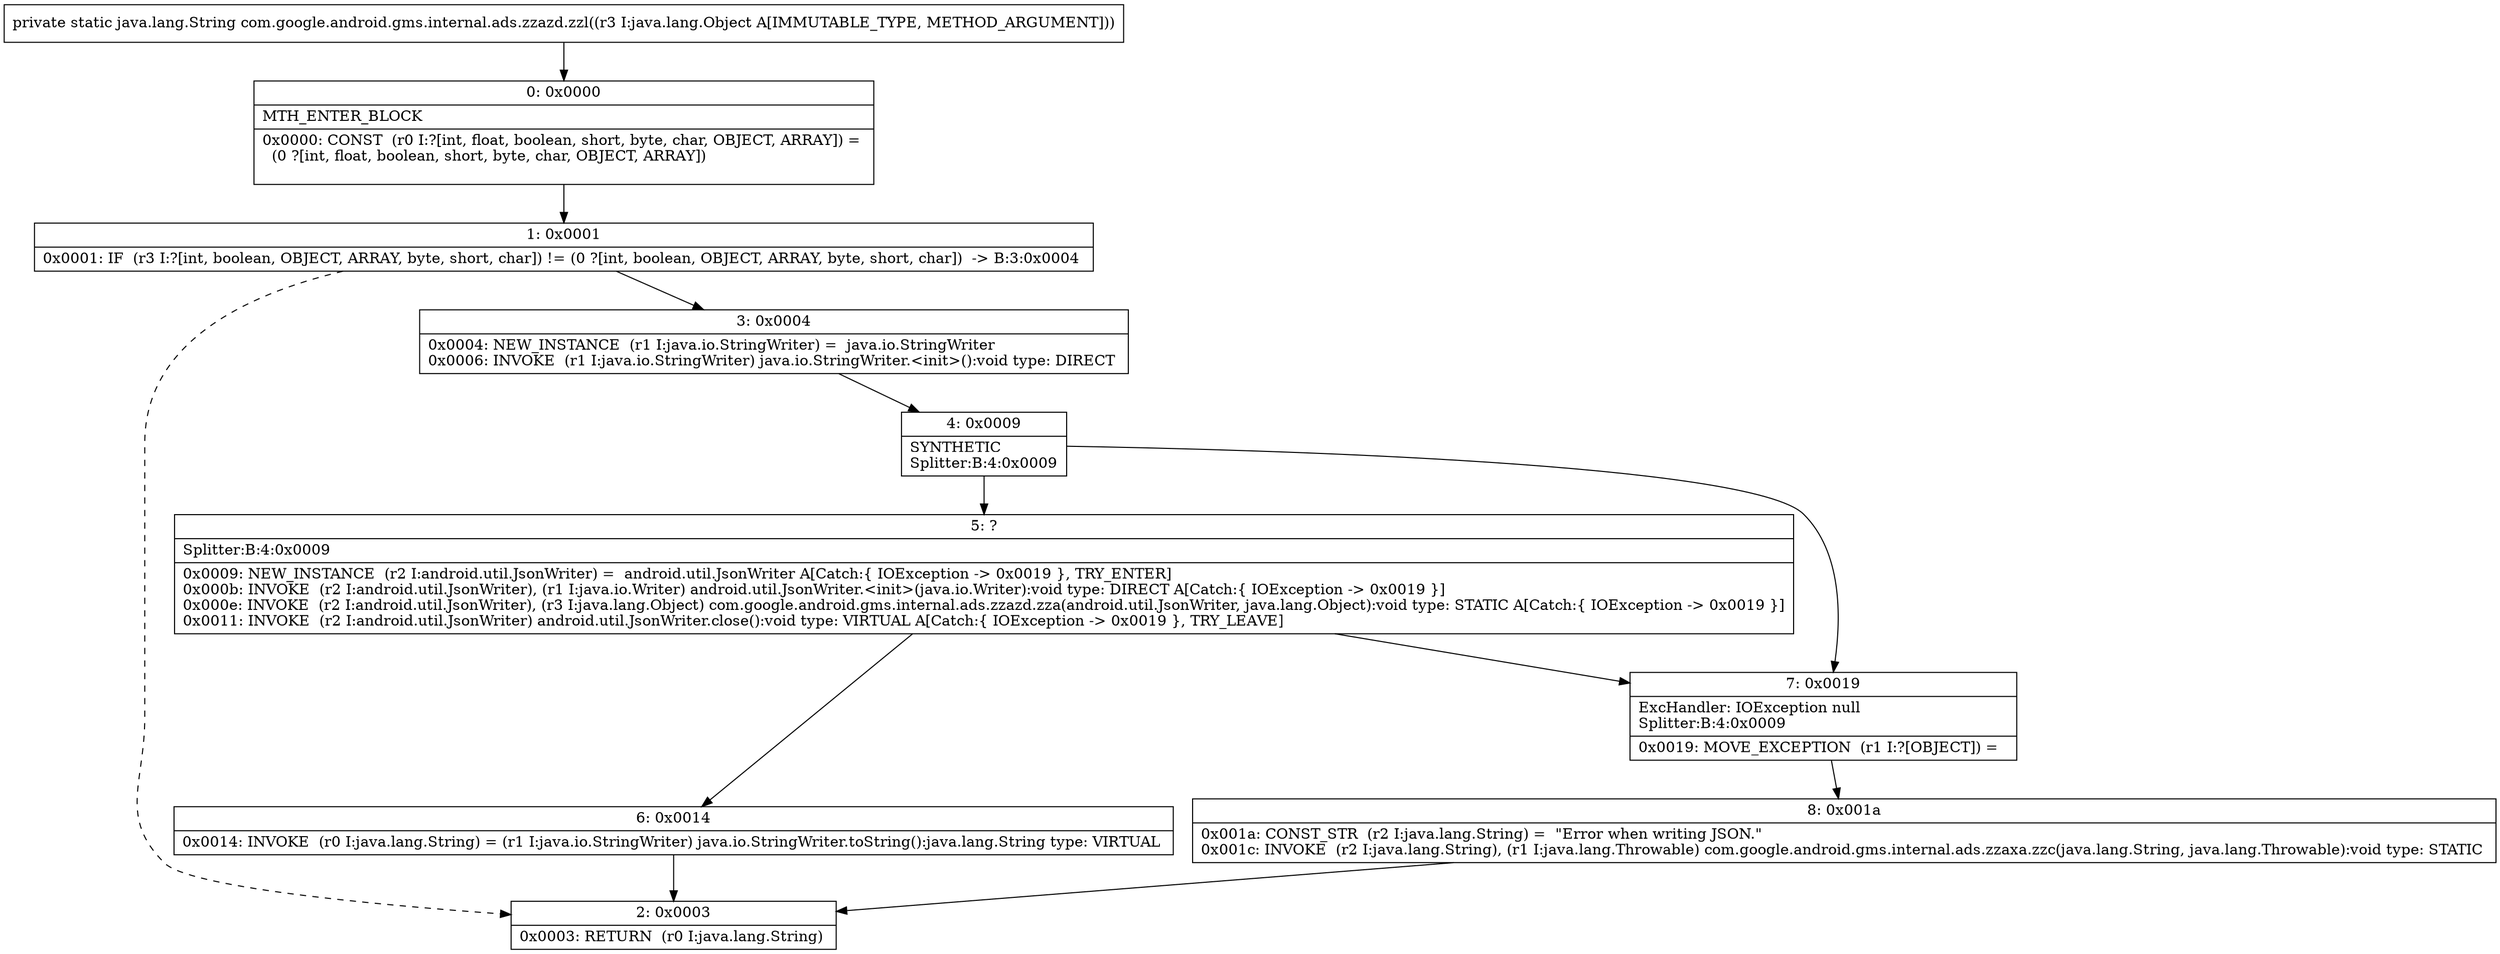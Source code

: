 digraph "CFG forcom.google.android.gms.internal.ads.zzazd.zzl(Ljava\/lang\/Object;)Ljava\/lang\/String;" {
Node_0 [shape=record,label="{0\:\ 0x0000|MTH_ENTER_BLOCK\l|0x0000: CONST  (r0 I:?[int, float, boolean, short, byte, char, OBJECT, ARRAY]) = \l  (0 ?[int, float, boolean, short, byte, char, OBJECT, ARRAY])\l \l}"];
Node_1 [shape=record,label="{1\:\ 0x0001|0x0001: IF  (r3 I:?[int, boolean, OBJECT, ARRAY, byte, short, char]) != (0 ?[int, boolean, OBJECT, ARRAY, byte, short, char])  \-\> B:3:0x0004 \l}"];
Node_2 [shape=record,label="{2\:\ 0x0003|0x0003: RETURN  (r0 I:java.lang.String) \l}"];
Node_3 [shape=record,label="{3\:\ 0x0004|0x0004: NEW_INSTANCE  (r1 I:java.io.StringWriter) =  java.io.StringWriter \l0x0006: INVOKE  (r1 I:java.io.StringWriter) java.io.StringWriter.\<init\>():void type: DIRECT \l}"];
Node_4 [shape=record,label="{4\:\ 0x0009|SYNTHETIC\lSplitter:B:4:0x0009\l}"];
Node_5 [shape=record,label="{5\:\ ?|Splitter:B:4:0x0009\l|0x0009: NEW_INSTANCE  (r2 I:android.util.JsonWriter) =  android.util.JsonWriter A[Catch:\{ IOException \-\> 0x0019 \}, TRY_ENTER]\l0x000b: INVOKE  (r2 I:android.util.JsonWriter), (r1 I:java.io.Writer) android.util.JsonWriter.\<init\>(java.io.Writer):void type: DIRECT A[Catch:\{ IOException \-\> 0x0019 \}]\l0x000e: INVOKE  (r2 I:android.util.JsonWriter), (r3 I:java.lang.Object) com.google.android.gms.internal.ads.zzazd.zza(android.util.JsonWriter, java.lang.Object):void type: STATIC A[Catch:\{ IOException \-\> 0x0019 \}]\l0x0011: INVOKE  (r2 I:android.util.JsonWriter) android.util.JsonWriter.close():void type: VIRTUAL A[Catch:\{ IOException \-\> 0x0019 \}, TRY_LEAVE]\l}"];
Node_6 [shape=record,label="{6\:\ 0x0014|0x0014: INVOKE  (r0 I:java.lang.String) = (r1 I:java.io.StringWriter) java.io.StringWriter.toString():java.lang.String type: VIRTUAL \l}"];
Node_7 [shape=record,label="{7\:\ 0x0019|ExcHandler: IOException null\lSplitter:B:4:0x0009\l|0x0019: MOVE_EXCEPTION  (r1 I:?[OBJECT]) =  \l}"];
Node_8 [shape=record,label="{8\:\ 0x001a|0x001a: CONST_STR  (r2 I:java.lang.String) =  \"Error when writing JSON.\" \l0x001c: INVOKE  (r2 I:java.lang.String), (r1 I:java.lang.Throwable) com.google.android.gms.internal.ads.zzaxa.zzc(java.lang.String, java.lang.Throwable):void type: STATIC \l}"];
MethodNode[shape=record,label="{private static java.lang.String com.google.android.gms.internal.ads.zzazd.zzl((r3 I:java.lang.Object A[IMMUTABLE_TYPE, METHOD_ARGUMENT])) }"];
MethodNode -> Node_0;
Node_0 -> Node_1;
Node_1 -> Node_2[style=dashed];
Node_1 -> Node_3;
Node_3 -> Node_4;
Node_4 -> Node_5;
Node_4 -> Node_7;
Node_5 -> Node_6;
Node_5 -> Node_7;
Node_6 -> Node_2;
Node_7 -> Node_8;
Node_8 -> Node_2;
}


